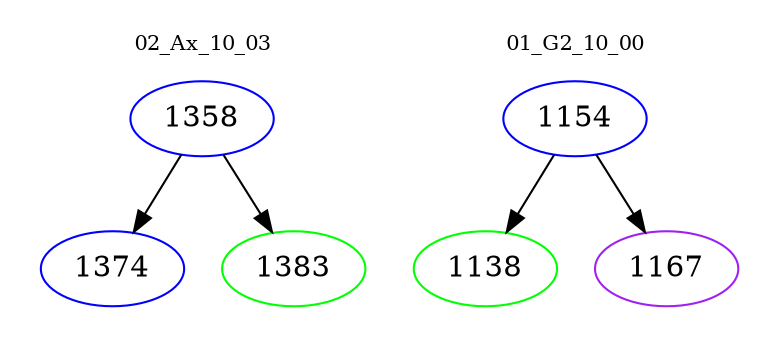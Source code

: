 digraph{
subgraph cluster_0 {
color = white
label = "02_Ax_10_03";
fontsize=10;
T0_1358 [label="1358", color="blue"]
T0_1358 -> T0_1374 [color="black"]
T0_1374 [label="1374", color="blue"]
T0_1358 -> T0_1383 [color="black"]
T0_1383 [label="1383", color="green"]
}
subgraph cluster_1 {
color = white
label = "01_G2_10_00";
fontsize=10;
T1_1154 [label="1154", color="blue"]
T1_1154 -> T1_1138 [color="black"]
T1_1138 [label="1138", color="green"]
T1_1154 -> T1_1167 [color="black"]
T1_1167 [label="1167", color="purple"]
}
}
